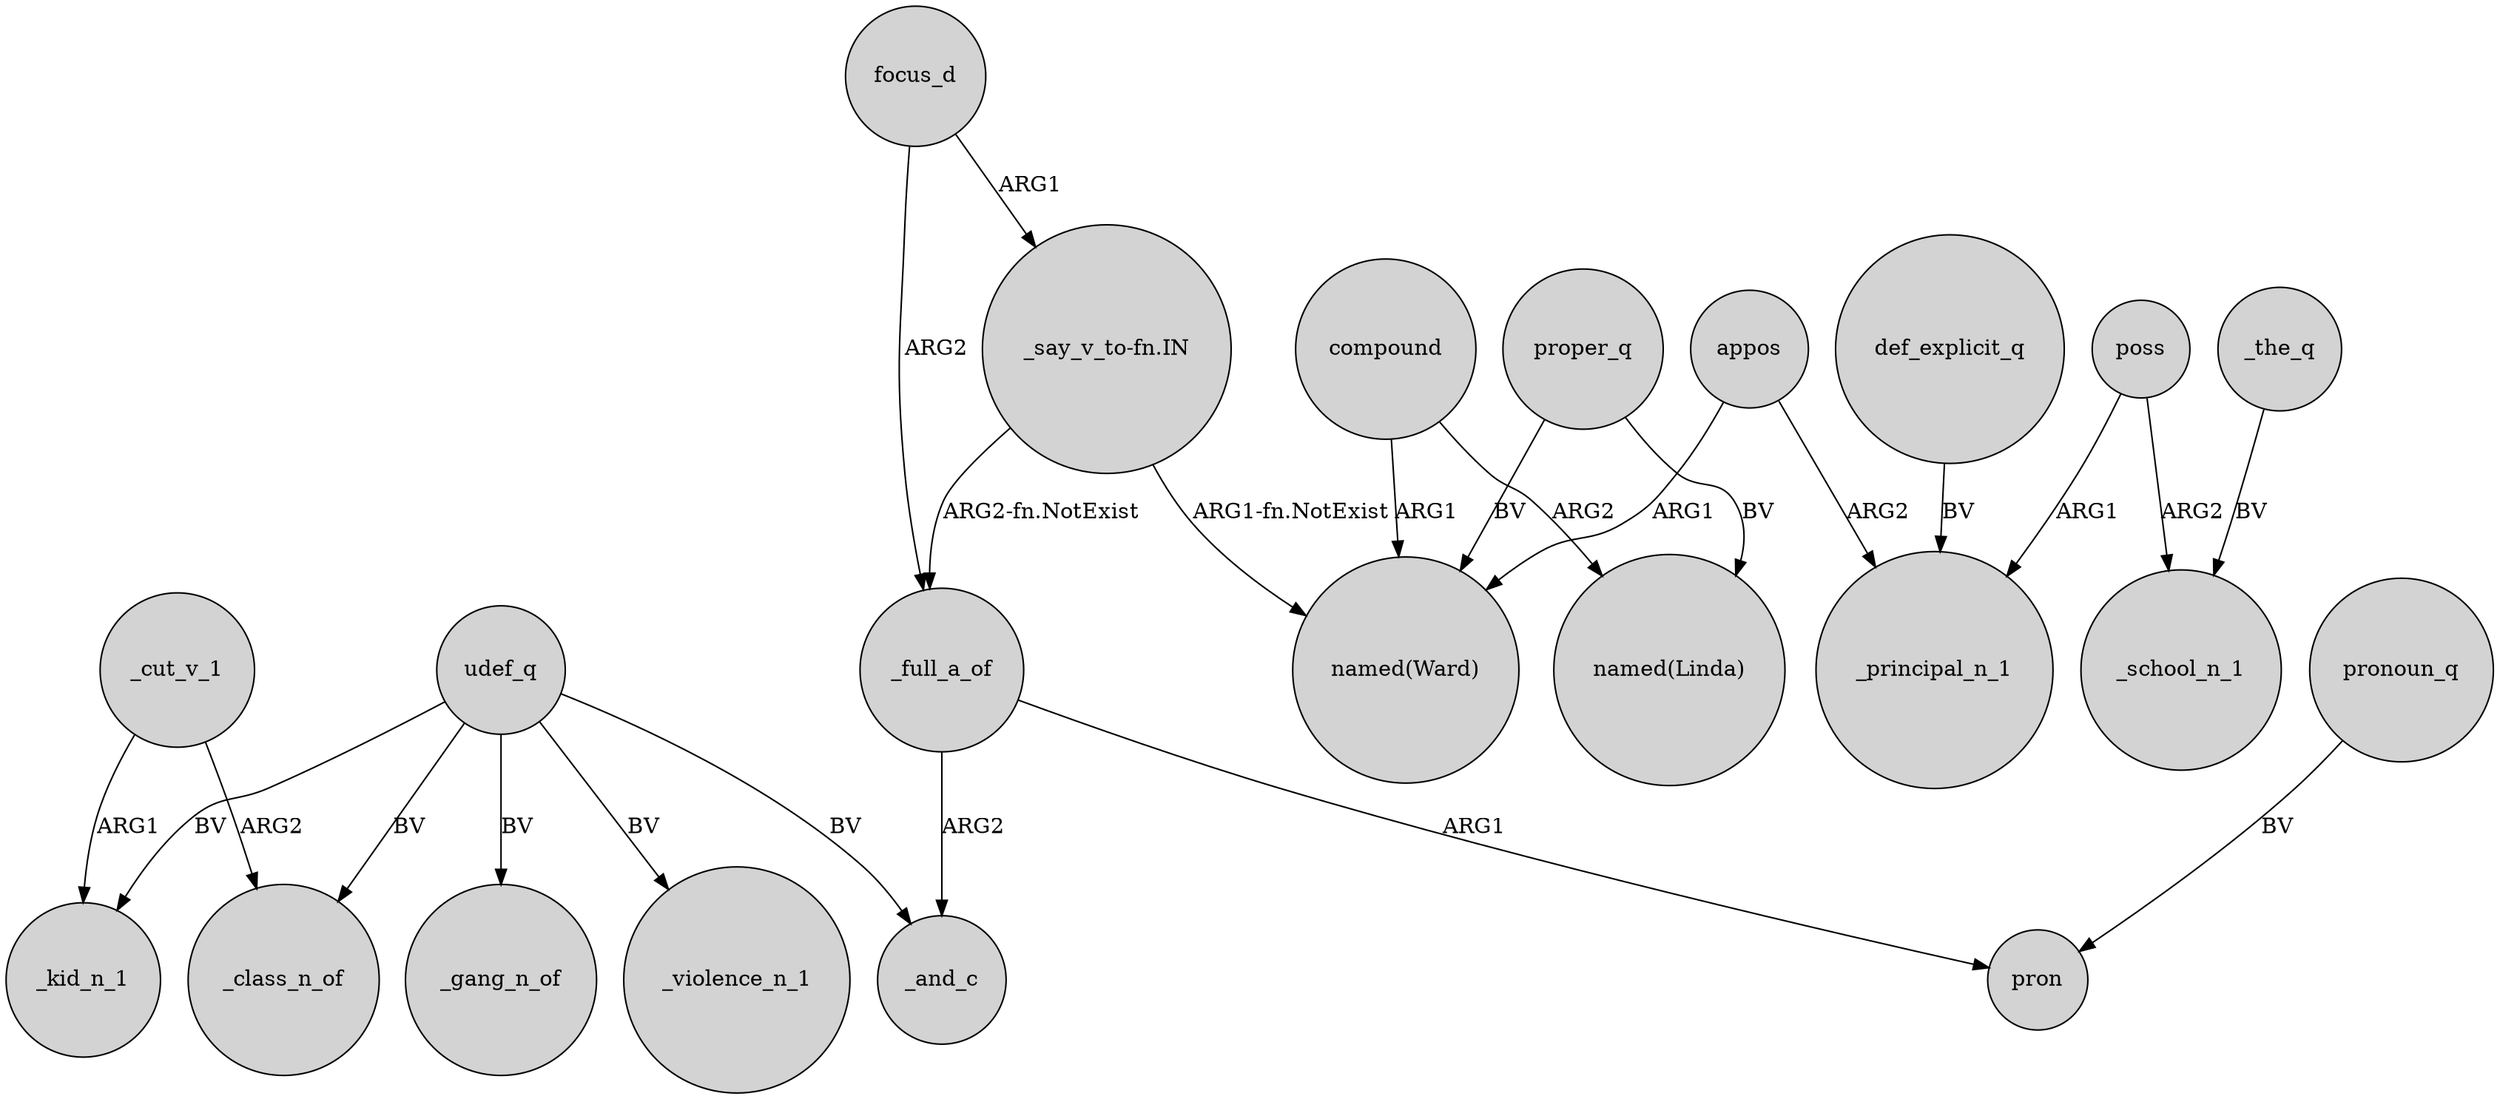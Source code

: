 digraph {
	node [shape=circle style=filled]
	_full_a_of -> _and_c [label=ARG2]
	udef_q -> _violence_n_1 [label=BV]
	compound -> "named(Ward)" [label=ARG1]
	udef_q -> _class_n_of [label=BV]
	_cut_v_1 -> _class_n_of [label=ARG2]
	udef_q -> _kid_n_1 [label=BV]
	compound -> "named(Linda)" [label=ARG2]
	"_say_v_to-fn.IN" -> _full_a_of [label="ARG2-fn.NotExist"]
	appos -> _principal_n_1 [label=ARG2]
	_the_q -> _school_n_1 [label=BV]
	udef_q -> _gang_n_of [label=BV]
	pronoun_q -> pron [label=BV]
	"_say_v_to-fn.IN" -> "named(Ward)" [label="ARG1-fn.NotExist"]
	_full_a_of -> pron [label=ARG1]
	proper_q -> "named(Ward)" [label=BV]
	proper_q -> "named(Linda)" [label=BV]
	_cut_v_1 -> _kid_n_1 [label=ARG1]
	poss -> _principal_n_1 [label=ARG1]
	poss -> _school_n_1 [label=ARG2]
	udef_q -> _and_c [label=BV]
	focus_d -> _full_a_of [label=ARG2]
	appos -> "named(Ward)" [label=ARG1]
	focus_d -> "_say_v_to-fn.IN" [label=ARG1]
	def_explicit_q -> _principal_n_1 [label=BV]
}
